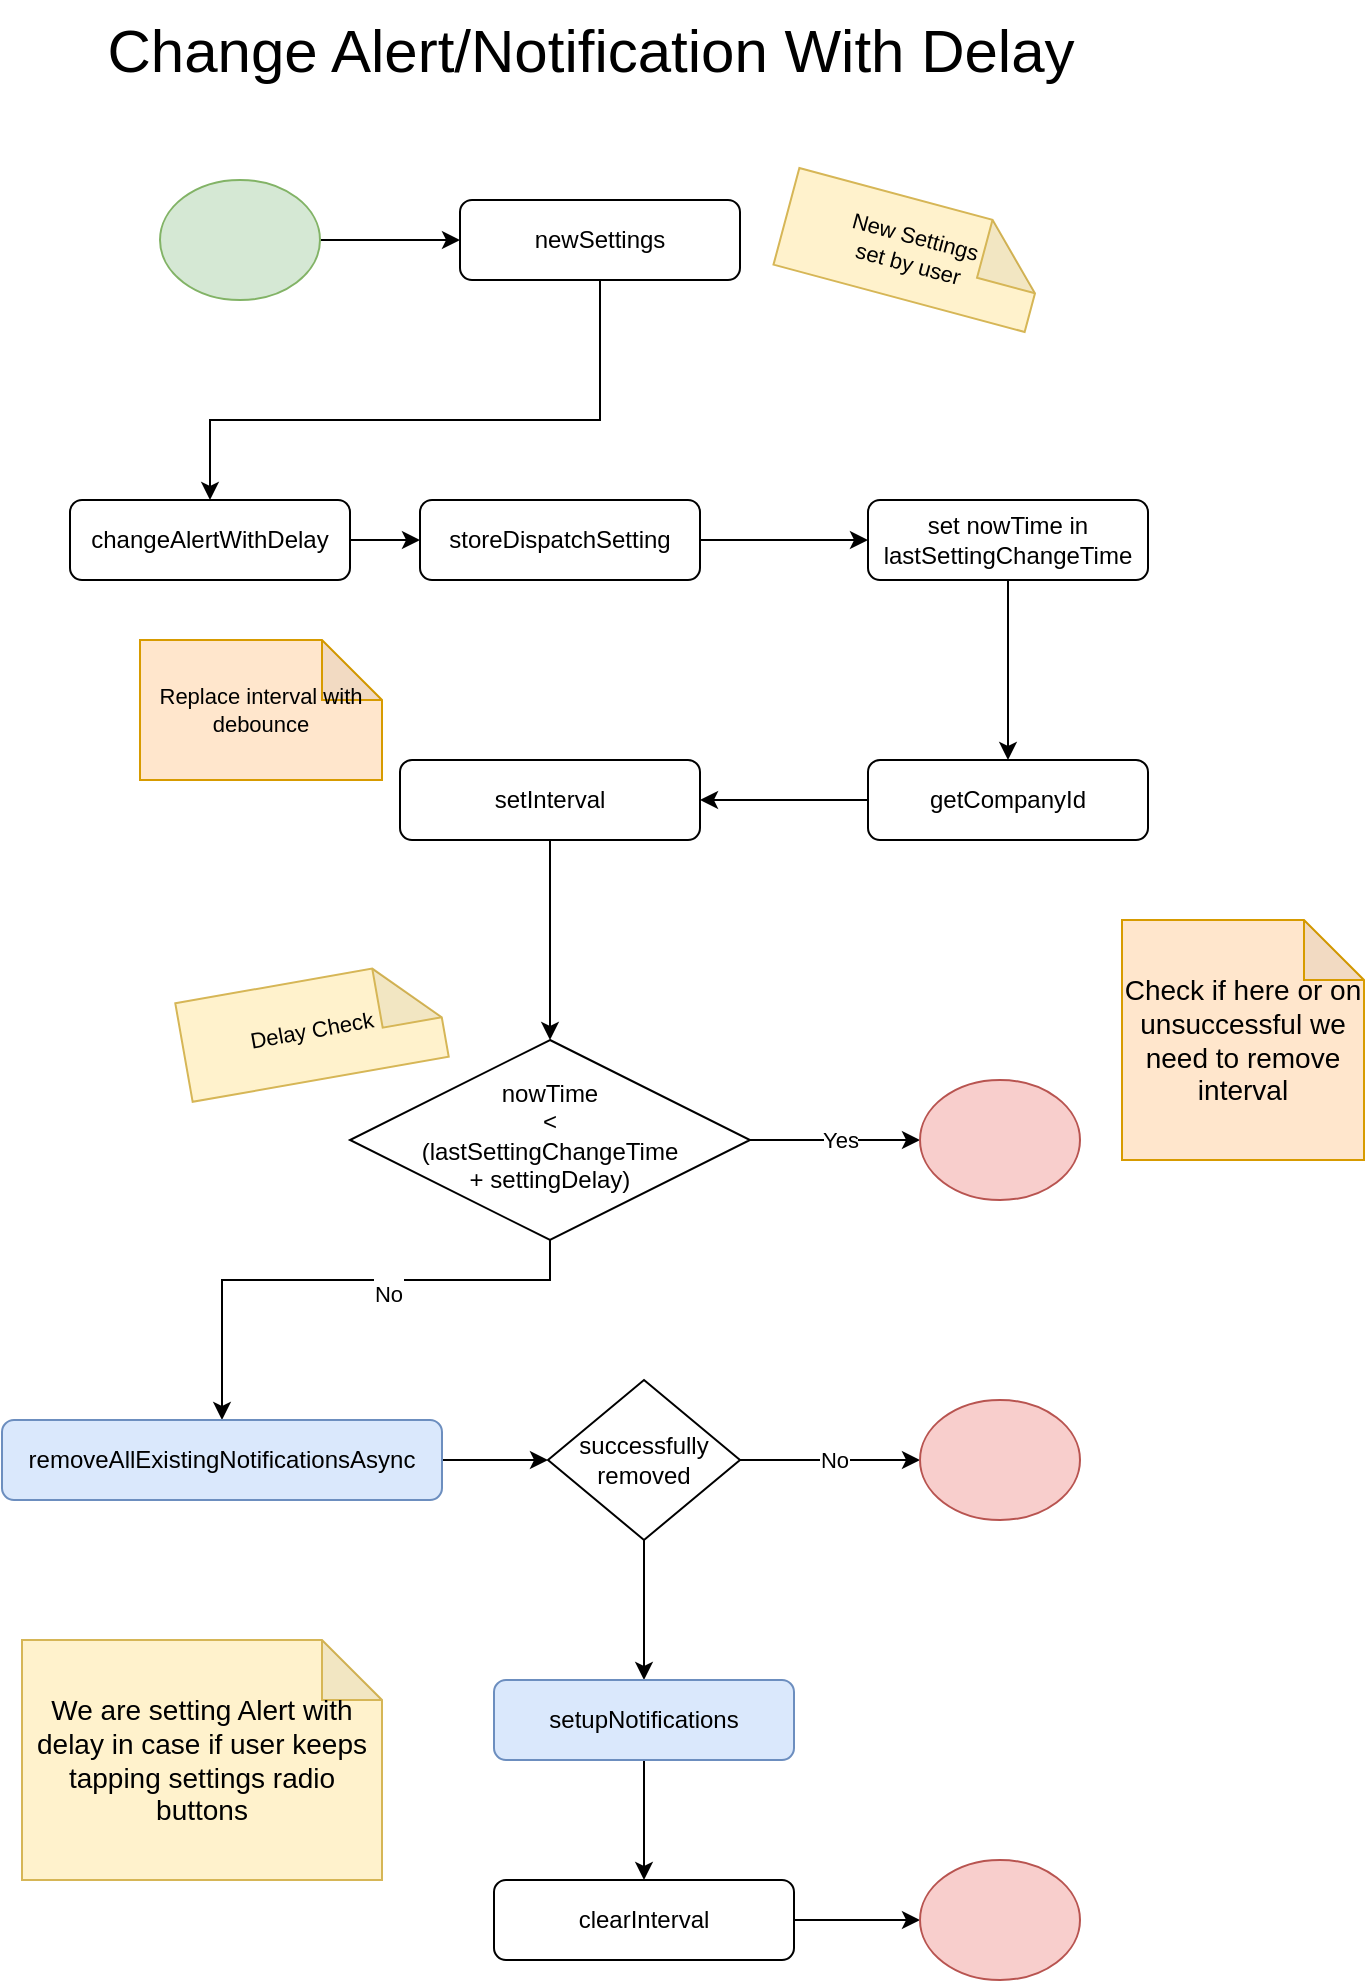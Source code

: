 <mxfile version="20.6.0" type="device" pages="7"><diagram id="C5RBs43oDa-KdzZeNtuy" name="Change Alert"><mxGraphModel dx="1299" dy="835" grid="1" gridSize="10" guides="1" tooltips="1" connect="1" arrows="1" fold="1" page="1" pageScale="1" pageWidth="827" pageHeight="1169" math="0" shadow="0"><root><mxCell id="WIyWlLk6GJQsqaUBKTNV-0"/><mxCell id="WIyWlLk6GJQsqaUBKTNV-1" parent="WIyWlLk6GJQsqaUBKTNV-0"/><mxCell id="ekRR55M1pyvz95BMB8Ou-4" style="edgeStyle=orthogonalEdgeStyle;rounded=0;orthogonalLoop=1;jettySize=auto;html=1;entryX=0;entryY=0.5;entryDx=0;entryDy=0;exitX=1;exitY=0.5;exitDx=0;exitDy=0;" parent="WIyWlLk6GJQsqaUBKTNV-1" source="ekRR55M1pyvz95BMB8Ou-0" target="ekRR55M1pyvz95BMB8Ou-3" edge="1"><mxGeometry relative="1" as="geometry"/></mxCell><mxCell id="ekRR55M1pyvz95BMB8Ou-0" value="changeAlertWithDelay" style="rounded=1;whiteSpace=wrap;html=1;fontSize=12;glass=0;strokeWidth=1;shadow=0;" parent="WIyWlLk6GJQsqaUBKTNV-1" vertex="1"><mxGeometry x="154" y="330" width="140" height="40" as="geometry"/></mxCell><mxCell id="ekRR55M1pyvz95BMB8Ou-6" style="edgeStyle=orthogonalEdgeStyle;rounded=0;orthogonalLoop=1;jettySize=auto;html=1;entryX=0;entryY=0.5;entryDx=0;entryDy=0;" parent="WIyWlLk6GJQsqaUBKTNV-1" source="ekRR55M1pyvz95BMB8Ou-3" target="ekRR55M1pyvz95BMB8Ou-9" edge="1"><mxGeometry relative="1" as="geometry"><mxPoint x="509" y="260" as="targetPoint"/></mxGeometry></mxCell><mxCell id="ekRR55M1pyvz95BMB8Ou-3" value="storeDispatchSetting" style="rounded=1;whiteSpace=wrap;html=1;fontSize=12;glass=0;strokeWidth=1;shadow=0;" parent="WIyWlLk6GJQsqaUBKTNV-1" vertex="1"><mxGeometry x="329" y="330" width="140" height="40" as="geometry"/></mxCell><mxCell id="ekRR55M1pyvz95BMB8Ou-8" style="edgeStyle=orthogonalEdgeStyle;rounded=0;orthogonalLoop=1;jettySize=auto;html=1;" parent="WIyWlLk6GJQsqaUBKTNV-1" source="ekRR55M1pyvz95BMB8Ou-5" target="ekRR55M1pyvz95BMB8Ou-7" edge="1"><mxGeometry relative="1" as="geometry"/></mxCell><mxCell id="ekRR55M1pyvz95BMB8Ou-5" value="getCompanyId" style="rounded=1;whiteSpace=wrap;html=1;fontSize=12;glass=0;strokeWidth=1;shadow=0;" parent="WIyWlLk6GJQsqaUBKTNV-1" vertex="1"><mxGeometry x="553" y="460" width="140" height="40" as="geometry"/></mxCell><mxCell id="ekRR55M1pyvz95BMB8Ou-14" style="edgeStyle=orthogonalEdgeStyle;rounded=0;orthogonalLoop=1;jettySize=auto;html=1;" parent="WIyWlLk6GJQsqaUBKTNV-1" source="ekRR55M1pyvz95BMB8Ou-7" target="ekRR55M1pyvz95BMB8Ou-13" edge="1"><mxGeometry relative="1" as="geometry"/></mxCell><mxCell id="ekRR55M1pyvz95BMB8Ou-7" value="setInterval" style="rounded=1;whiteSpace=wrap;html=1;fontSize=12;glass=0;strokeWidth=1;shadow=0;" parent="WIyWlLk6GJQsqaUBKTNV-1" vertex="1"><mxGeometry x="319" y="460" width="150" height="40" as="geometry"/></mxCell><mxCell id="ekRR55M1pyvz95BMB8Ou-10" style="edgeStyle=orthogonalEdgeStyle;rounded=0;orthogonalLoop=1;jettySize=auto;html=1;exitX=0.5;exitY=1;exitDx=0;exitDy=0;" parent="WIyWlLk6GJQsqaUBKTNV-1" source="ekRR55M1pyvz95BMB8Ou-9" target="ekRR55M1pyvz95BMB8Ou-5" edge="1"><mxGeometry relative="1" as="geometry"/></mxCell><mxCell id="ekRR55M1pyvz95BMB8Ou-9" value="set nowTime in&lt;br&gt;lastSettingChangeTime" style="rounded=1;whiteSpace=wrap;html=1;fontSize=12;glass=0;strokeWidth=1;shadow=0;" parent="WIyWlLk6GJQsqaUBKTNV-1" vertex="1"><mxGeometry x="553" y="330" width="140" height="40" as="geometry"/></mxCell><mxCell id="ekRR55M1pyvz95BMB8Ou-16" style="edgeStyle=orthogonalEdgeStyle;rounded=0;orthogonalLoop=1;jettySize=auto;html=1;entryX=0;entryY=0.5;entryDx=0;entryDy=0;" parent="WIyWlLk6GJQsqaUBKTNV-1" source="ekRR55M1pyvz95BMB8Ou-13" target="ekRR55M1pyvz95BMB8Ou-15" edge="1"><mxGeometry relative="1" as="geometry"/></mxCell><mxCell id="ekRR55M1pyvz95BMB8Ou-17" value="Yes" style="edgeLabel;html=1;align=center;verticalAlign=middle;resizable=0;points=[];" parent="ekRR55M1pyvz95BMB8Ou-16" vertex="1" connectable="0"><mxGeometry x="0.044" y="1" relative="1" as="geometry"><mxPoint y="1" as="offset"/></mxGeometry></mxCell><mxCell id="ekRR55M1pyvz95BMB8Ou-24" style="edgeStyle=orthogonalEdgeStyle;rounded=0;orthogonalLoop=1;jettySize=auto;html=1;entryX=0.5;entryY=0;entryDx=0;entryDy=0;" parent="WIyWlLk6GJQsqaUBKTNV-1" source="ekRR55M1pyvz95BMB8Ou-13" target="ekRR55M1pyvz95BMB8Ou-23" edge="1"><mxGeometry relative="1" as="geometry"><Array as="points"><mxPoint x="394" y="720"/><mxPoint x="230" y="720"/></Array></mxGeometry></mxCell><mxCell id="ekRR55M1pyvz95BMB8Ou-39" value="&lt;font style=&quot;font-size: 11px;&quot;&gt;No&lt;br&gt;&lt;/font&gt;" style="edgeLabel;html=1;align=center;verticalAlign=middle;resizable=0;points=[];fontSize=30;" parent="ekRR55M1pyvz95BMB8Ou-24" vertex="1" connectable="0"><mxGeometry x="-0.205" relative="1" as="geometry"><mxPoint as="offset"/></mxGeometry></mxCell><mxCell id="ekRR55M1pyvz95BMB8Ou-13" value="nowTime&lt;br&gt;&amp;lt;&lt;br&gt;(lastSettingChangeTime &lt;br&gt;+ settingDelay)" style="rhombus;whiteSpace=wrap;html=1;shadow=0;fontFamily=Helvetica;fontSize=12;align=center;strokeWidth=1;spacing=6;spacingTop=-4;" parent="WIyWlLk6GJQsqaUBKTNV-1" vertex="1"><mxGeometry x="294" y="600" width="200" height="100" as="geometry"/></mxCell><mxCell id="ekRR55M1pyvz95BMB8Ou-15" value="" style="ellipse;whiteSpace=wrap;html=1;fillColor=#f8cecc;strokeColor=#b85450;" parent="WIyWlLk6GJQsqaUBKTNV-1" vertex="1"><mxGeometry x="579" y="620" width="80" height="60" as="geometry"/></mxCell><mxCell id="ekRR55M1pyvz95BMB8Ou-19" style="edgeStyle=orthogonalEdgeStyle;rounded=0;orthogonalLoop=1;jettySize=auto;html=1;" parent="WIyWlLk6GJQsqaUBKTNV-1" source="ekRR55M1pyvz95BMB8Ou-18" target="ekRR55M1pyvz95BMB8Ou-0" edge="1"><mxGeometry relative="1" as="geometry"><Array as="points"><mxPoint x="419" y="290"/><mxPoint x="224" y="290"/></Array></mxGeometry></mxCell><mxCell id="ekRR55M1pyvz95BMB8Ou-18" value="&lt;span style=&quot;&quot;&gt;newSettings&lt;/span&gt;" style="rounded=1;whiteSpace=wrap;html=1;fontSize=12;glass=0;strokeWidth=1;shadow=0;" parent="WIyWlLk6GJQsqaUBKTNV-1" vertex="1"><mxGeometry x="349" y="180" width="140" height="40" as="geometry"/></mxCell><mxCell id="ekRR55M1pyvz95BMB8Ou-21" style="edgeStyle=orthogonalEdgeStyle;rounded=0;orthogonalLoop=1;jettySize=auto;html=1;entryX=0;entryY=0.5;entryDx=0;entryDy=0;" parent="WIyWlLk6GJQsqaUBKTNV-1" source="ekRR55M1pyvz95BMB8Ou-20" target="ekRR55M1pyvz95BMB8Ou-18" edge="1"><mxGeometry relative="1" as="geometry"/></mxCell><mxCell id="ekRR55M1pyvz95BMB8Ou-20" value="" style="ellipse;whiteSpace=wrap;html=1;fillColor=#d5e8d4;strokeColor=#82b366;" parent="WIyWlLk6GJQsqaUBKTNV-1" vertex="1"><mxGeometry x="199" y="170" width="80" height="60" as="geometry"/></mxCell><mxCell id="ekRR55M1pyvz95BMB8Ou-26" style="edgeStyle=orthogonalEdgeStyle;rounded=0;orthogonalLoop=1;jettySize=auto;html=1;entryX=0;entryY=0.5;entryDx=0;entryDy=0;" parent="WIyWlLk6GJQsqaUBKTNV-1" source="ekRR55M1pyvz95BMB8Ou-23" target="ekRR55M1pyvz95BMB8Ou-25" edge="1"><mxGeometry relative="1" as="geometry"/></mxCell><mxCell id="ekRR55M1pyvz95BMB8Ou-23" value="removeAllExistingNotificationsAsync" style="rounded=1;whiteSpace=wrap;html=1;fontSize=12;glass=0;strokeWidth=1;shadow=0;fillColor=#dae8fc;strokeColor=#6c8ebf;" parent="WIyWlLk6GJQsqaUBKTNV-1" vertex="1"><mxGeometry x="120" y="790" width="220" height="40" as="geometry"/></mxCell><mxCell id="ekRR55M1pyvz95BMB8Ou-31" style="edgeStyle=orthogonalEdgeStyle;rounded=0;orthogonalLoop=1;jettySize=auto;html=1;entryX=0.5;entryY=0;entryDx=0;entryDy=0;" parent="WIyWlLk6GJQsqaUBKTNV-1" source="ekRR55M1pyvz95BMB8Ou-25" target="ekRR55M1pyvz95BMB8Ou-30" edge="1"><mxGeometry relative="1" as="geometry"/></mxCell><mxCell id="ekRR55M1pyvz95BMB8Ou-25" value="successfully&lt;br&gt;removed" style="rhombus;whiteSpace=wrap;html=1;" parent="WIyWlLk6GJQsqaUBKTNV-1" vertex="1"><mxGeometry x="393" y="770" width="96" height="80" as="geometry"/></mxCell><mxCell id="ekRR55M1pyvz95BMB8Ou-27" style="edgeStyle=orthogonalEdgeStyle;rounded=0;orthogonalLoop=1;jettySize=auto;html=1;entryX=0;entryY=0.5;entryDx=0;entryDy=0;exitX=1;exitY=0.5;exitDx=0;exitDy=0;" parent="WIyWlLk6GJQsqaUBKTNV-1" source="ekRR55M1pyvz95BMB8Ou-25" target="ekRR55M1pyvz95BMB8Ou-29" edge="1"><mxGeometry relative="1" as="geometry"><mxPoint x="494" y="810" as="sourcePoint"/></mxGeometry></mxCell><mxCell id="ekRR55M1pyvz95BMB8Ou-28" value="No" style="edgeLabel;html=1;align=center;verticalAlign=middle;resizable=0;points=[];" parent="ekRR55M1pyvz95BMB8Ou-27" vertex="1" connectable="0"><mxGeometry x="0.044" y="1" relative="1" as="geometry"><mxPoint y="1" as="offset"/></mxGeometry></mxCell><mxCell id="ekRR55M1pyvz95BMB8Ou-29" value="" style="ellipse;whiteSpace=wrap;html=1;fillColor=#f8cecc;strokeColor=#b85450;" parent="WIyWlLk6GJQsqaUBKTNV-1" vertex="1"><mxGeometry x="579" y="780" width="80" height="60" as="geometry"/></mxCell><mxCell id="ekRR55M1pyvz95BMB8Ou-33" style="edgeStyle=orthogonalEdgeStyle;rounded=0;orthogonalLoop=1;jettySize=auto;html=1;entryX=0.5;entryY=0;entryDx=0;entryDy=0;" parent="WIyWlLk6GJQsqaUBKTNV-1" source="ekRR55M1pyvz95BMB8Ou-30" target="ekRR55M1pyvz95BMB8Ou-32" edge="1"><mxGeometry relative="1" as="geometry"/></mxCell><mxCell id="ekRR55M1pyvz95BMB8Ou-30" value="setupNotifications" style="rounded=1;whiteSpace=wrap;html=1;fontSize=12;glass=0;strokeWidth=1;shadow=0;fillColor=#dae8fc;strokeColor=#6c8ebf;" parent="WIyWlLk6GJQsqaUBKTNV-1" vertex="1"><mxGeometry x="366" y="920" width="150" height="40" as="geometry"/></mxCell><mxCell id="ekRR55M1pyvz95BMB8Ou-32" value="clearInterval" style="rounded=1;whiteSpace=wrap;html=1;fontSize=12;glass=0;strokeWidth=1;shadow=0;" parent="WIyWlLk6GJQsqaUBKTNV-1" vertex="1"><mxGeometry x="366" y="1020" width="150" height="40" as="geometry"/></mxCell><mxCell id="ekRR55M1pyvz95BMB8Ou-34" style="edgeStyle=orthogonalEdgeStyle;rounded=0;orthogonalLoop=1;jettySize=auto;html=1;entryX=0;entryY=0.5;entryDx=0;entryDy=0;exitX=1;exitY=0.5;exitDx=0;exitDy=0;" parent="WIyWlLk6GJQsqaUBKTNV-1" source="ekRR55M1pyvz95BMB8Ou-32" target="ekRR55M1pyvz95BMB8Ou-36" edge="1"><mxGeometry relative="1" as="geometry"><mxPoint x="553" y="1040" as="sourcePoint"/></mxGeometry></mxCell><mxCell id="ekRR55M1pyvz95BMB8Ou-36" value="" style="ellipse;whiteSpace=wrap;html=1;fillColor=#f8cecc;strokeColor=#b85450;" parent="WIyWlLk6GJQsqaUBKTNV-1" vertex="1"><mxGeometry x="579" y="1010" width="80" height="60" as="geometry"/></mxCell><mxCell id="ekRR55M1pyvz95BMB8Ou-37" value="Change Alert/Notification&amp;nbsp;With Delay" style="text;html=1;align=center;verticalAlign=middle;resizable=0;points=[];autosize=1;strokeColor=none;fillColor=none;fontSize=30;" parent="WIyWlLk6GJQsqaUBKTNV-1" vertex="1"><mxGeometry x="159" y="80" width="510" height="50" as="geometry"/></mxCell><mxCell id="ekRR55M1pyvz95BMB8Ou-40" value="Delay Check" style="shape=note;whiteSpace=wrap;html=1;backgroundOutline=1;darkOpacity=0.05;fontSize=11;fillColor=#fff2cc;strokeColor=#d6b656;rotation=-10;" parent="WIyWlLk6GJQsqaUBKTNV-1" vertex="1"><mxGeometry x="210" y="570" width="130" height="50" as="geometry"/></mxCell><mxCell id="ekRR55M1pyvz95BMB8Ou-41" value="New Settings &lt;br&gt;set by user" style="shape=note;whiteSpace=wrap;html=1;backgroundOutline=1;darkOpacity=0.05;fontSize=11;fillColor=#fff2cc;strokeColor=#d6b656;rotation=15;" parent="WIyWlLk6GJQsqaUBKTNV-1" vertex="1"><mxGeometry x="510" y="180" width="130" height="50" as="geometry"/></mxCell><mxCell id="ekRR55M1pyvz95BMB8Ou-42" value="&lt;font style=&quot;font-size: 14px;&quot;&gt;We are setting Alert with delay in case if user keeps tapping settings radio buttons&lt;/font&gt;" style="shape=note;whiteSpace=wrap;html=1;backgroundOutline=1;darkOpacity=0.05;fontSize=11;fillColor=#fff2cc;strokeColor=#d6b656;rotation=0;align=center;" parent="WIyWlLk6GJQsqaUBKTNV-1" vertex="1"><mxGeometry x="130" y="900" width="180" height="120" as="geometry"/></mxCell><mxCell id="2Tc8A6T-at7lszA6NyWW-4" value="&lt;font style=&quot;font-size: 14px;&quot;&gt;Check if here or on unsuccessful we need to remove interval&lt;/font&gt;" style="shape=note;whiteSpace=wrap;html=1;backgroundOutline=1;darkOpacity=0.05;fontSize=11;fillColor=#ffe6cc;strokeColor=#d79b00;rotation=0;align=center;" parent="WIyWlLk6GJQsqaUBKTNV-1" vertex="1"><mxGeometry x="680" y="540" width="121" height="120" as="geometry"/></mxCell><mxCell id="2Tc8A6T-at7lszA6NyWW-5" value="&lt;font style=&quot;font-size: 11px;&quot;&gt;Replace interval with debounce&lt;/font&gt;" style="shape=note;whiteSpace=wrap;html=1;backgroundOutline=1;darkOpacity=0.05;fontSize=11;fillColor=#ffe6cc;strokeColor=#d79b00;rotation=0;align=center;" parent="WIyWlLk6GJQsqaUBKTNV-1" vertex="1"><mxGeometry x="189" y="400" width="121" height="70" as="geometry"/></mxCell></root></mxGraphModel></diagram><diagram name="Remove Notification" id="KCtyK5HoEwEojZVAQ3GX"><mxGraphModel dx="1234" dy="793" grid="1" gridSize="10" guides="1" tooltips="1" connect="1" arrows="1" fold="1" page="1" pageScale="1" pageWidth="827" pageHeight="1169" math="0" shadow="0"><root><mxCell id="wmUvgrYdlPpsE7V-B9zk-0"/><mxCell id="wmUvgrYdlPpsE7V-B9zk-1" parent="wmUvgrYdlPpsE7V-B9zk-0"/><mxCell id="wmUvgrYdlPpsE7V-B9zk-34" value="removeAllExistingNotificationsAsync" style="text;html=1;align=center;verticalAlign=middle;resizable=0;points=[];autosize=1;strokeColor=none;fillColor=none;fontSize=30;" parent="wmUvgrYdlPpsE7V-B9zk-1" vertex="1"><mxGeometry x="139" y="80" width="510" height="50" as="geometry"/></mxCell><mxCell id="5vq668rBF6vDlCCSSBM1-2" value="" style="edgeStyle=orthogonalEdgeStyle;rounded=0;orthogonalLoop=1;jettySize=auto;html=1;" parent="wmUvgrYdlPpsE7V-B9zk-1" source="5vq668rBF6vDlCCSSBM1-0" target="5vq668rBF6vDlCCSSBM1-1" edge="1"><mxGeometry relative="1" as="geometry"/></mxCell><mxCell id="5vq668rBF6vDlCCSSBM1-0" value="removeAllExistingNotificationsAsync" style="rounded=1;whiteSpace=wrap;html=1;" parent="wmUvgrYdlPpsE7V-B9zk-1" vertex="1"><mxGeometry x="294" y="260" width="240" height="60" as="geometry"/></mxCell><mxCell id="5vq668rBF6vDlCCSSBM1-1" value="expoRemoveAllExistingNotificationsAsync" style="whiteSpace=wrap;html=1;rounded=1;" parent="wmUvgrYdlPpsE7V-B9zk-1" vertex="1"><mxGeometry x="281" y="400" width="266" height="60" as="geometry"/></mxCell></root></mxGraphModel></diagram><diagram id="3-PlSQT_4FLTWAC7MBmu" name="isNotificationAlreadySet"><mxGraphModel dx="1234" dy="793" grid="1" gridSize="10" guides="1" tooltips="1" connect="1" arrows="1" fold="1" page="1" pageScale="1" pageWidth="850" pageHeight="1100" math="0" shadow="0"><root><mxCell id="0"/><mxCell id="1" parent="0"/><mxCell id="59JxVlapYw_DgyJJyitZ-3" style="edgeStyle=orthogonalEdgeStyle;rounded=0;orthogonalLoop=1;jettySize=auto;html=1;" edge="1" parent="1" source="i-5Xrsj45n4rbDHwO-DG-1" target="59JxVlapYw_DgyJJyitZ-2"><mxGeometry relative="1" as="geometry"/></mxCell><mxCell id="i-5Xrsj45n4rbDHwO-DG-1" value="storeGetCompanyData.&lt;br&gt;companyNotification" style="rounded=1;whiteSpace=wrap;html=1;" vertex="1" parent="1"><mxGeometry x="260" y="130" width="150" height="60" as="geometry"/></mxCell><mxCell id="59JxVlapYw_DgyJJyitZ-9" style="edgeStyle=orthogonalEdgeStyle;rounded=0;orthogonalLoop=1;jettySize=auto;html=1;entryX=0;entryY=0.5;entryDx=0;entryDy=0;" edge="1" parent="1" source="59JxVlapYw_DgyJJyitZ-2" target="59JxVlapYw_DgyJJyitZ-8"><mxGeometry relative="1" as="geometry"/></mxCell><mxCell id="59JxVlapYw_DgyJJyitZ-14" value="No" style="edgeLabel;html=1;align=center;verticalAlign=middle;resizable=0;points=[];" vertex="1" connectable="0" parent="59JxVlapYw_DgyJJyitZ-9"><mxGeometry x="0.004" y="-2" relative="1" as="geometry"><mxPoint as="offset"/></mxGeometry></mxCell><mxCell id="59JxVlapYw_DgyJJyitZ-15" style="edgeStyle=orthogonalEdgeStyle;rounded=0;orthogonalLoop=1;jettySize=auto;html=1;" edge="1" parent="1" source="59JxVlapYw_DgyJJyitZ-2" target="59JxVlapYw_DgyJJyitZ-12"><mxGeometry relative="1" as="geometry"/></mxCell><mxCell id="59JxVlapYw_DgyJJyitZ-24" value="Yes" style="edgeLabel;html=1;align=center;verticalAlign=middle;resizable=0;points=[];" vertex="1" connectable="0" parent="59JxVlapYw_DgyJJyitZ-15"><mxGeometry x="-0.062" relative="1" as="geometry"><mxPoint as="offset"/></mxGeometry></mxCell><mxCell id="59JxVlapYw_DgyJJyitZ-2" value="exits&amp;nbsp;&lt;br&gt;companyNotification" style="rhombus;whiteSpace=wrap;html=1;" vertex="1" parent="1"><mxGeometry x="267.5" y="250" width="135" height="110" as="geometry"/></mxCell><mxCell id="59JxVlapYw_DgyJJyitZ-5" style="edgeStyle=orthogonalEdgeStyle;rounded=0;orthogonalLoop=1;jettySize=auto;html=1;entryX=0;entryY=0.5;entryDx=0;entryDy=0;" edge="1" parent="1" source="59JxVlapYw_DgyJJyitZ-4" target="i-5Xrsj45n4rbDHwO-DG-1"><mxGeometry relative="1" as="geometry"/></mxCell><mxCell id="59JxVlapYw_DgyJJyitZ-4" value="" style="ellipse;whiteSpace=wrap;html=1;fillColor=#d5e8d4;strokeColor=#82b366;" vertex="1" parent="1"><mxGeometry x="120" y="140" width="60" height="40" as="geometry"/></mxCell><mxCell id="59JxVlapYw_DgyJJyitZ-6" value="" style="endArrow=none;dashed=1;html=1;dashPattern=1 3;strokeWidth=2;rounded=0;exitX=0.5;exitY=0;exitDx=0;exitDy=0;" edge="1" parent="1" source="59JxVlapYw_DgyJJyitZ-4" target="59JxVlapYw_DgyJJyitZ-7"><mxGeometry width="50" height="50" relative="1" as="geometry"><mxPoint x="400" y="430" as="sourcePoint"/><mxPoint x="450" y="380" as="targetPoint"/></mxGeometry></mxCell><mxCell id="59JxVlapYw_DgyJJyitZ-7" value="argument&lt;br&gt;companyId" style="rounded=1;whiteSpace=wrap;html=1;dashed=1;" vertex="1" parent="1"><mxGeometry x="95" y="70" width="110" height="40" as="geometry"/></mxCell><mxCell id="59JxVlapYw_DgyJJyitZ-11" style="edgeStyle=orthogonalEdgeStyle;rounded=0;orthogonalLoop=1;jettySize=auto;html=1;entryX=0.5;entryY=0;entryDx=0;entryDy=0;" edge="1" parent="1" source="59JxVlapYw_DgyJJyitZ-8" target="59JxVlapYw_DgyJJyitZ-10"><mxGeometry relative="1" as="geometry"><mxPoint x="670" y="910" as="targetPoint"/><Array as="points"><mxPoint x="667" y="305"/><mxPoint x="667" y="910"/><mxPoint x="667" y="910"/></Array></mxGeometry></mxCell><mxCell id="59JxVlapYw_DgyJJyitZ-8" value="Return false" style="rounded=1;whiteSpace=wrap;html=1;" vertex="1" parent="1"><mxGeometry x="470" y="275" width="120" height="60" as="geometry"/></mxCell><mxCell id="59JxVlapYw_DgyJJyitZ-10" value="" style="ellipse;whiteSpace=wrap;html=1;fillColor=#f8cecc;strokeColor=#b85450;" vertex="1" parent="1"><mxGeometry x="633" y="927" width="67.5" height="45" as="geometry"/></mxCell><mxCell id="59JxVlapYw_DgyJJyitZ-16" value="No" style="edgeStyle=orthogonalEdgeStyle;rounded=0;orthogonalLoop=1;jettySize=auto;html=1;" edge="1" parent="1" source="59JxVlapYw_DgyJJyitZ-12" target="59JxVlapYw_DgyJJyitZ-13"><mxGeometry relative="1" as="geometry"/></mxCell><mxCell id="59JxVlapYw_DgyJJyitZ-12" value="exits&amp;nbsp;&lt;br&gt;companyNotification.compnayid" style="rhombus;whiteSpace=wrap;html=1;" vertex="1" parent="1"><mxGeometry x="267" y="420" width="135" height="110" as="geometry"/></mxCell><mxCell id="59JxVlapYw_DgyJJyitZ-13" value="Return false" style="rounded=1;whiteSpace=wrap;html=1;" vertex="1" parent="1"><mxGeometry x="469.5" y="445" width="120" height="60" as="geometry"/></mxCell><mxCell id="59JxVlapYw_DgyJJyitZ-23" value="" style="endArrow=classic;html=1;rounded=0;exitX=1;exitY=0.5;exitDx=0;exitDy=0;" edge="1" parent="1" source="59JxVlapYw_DgyJJyitZ-13"><mxGeometry width="50" height="50" relative="1" as="geometry"><mxPoint x="400" y="660" as="sourcePoint"/><mxPoint x="660" y="475" as="targetPoint"/></mxGeometry></mxCell><mxCell id="59JxVlapYw_DgyJJyitZ-25" style="edgeStyle=orthogonalEdgeStyle;rounded=0;orthogonalLoop=1;jettySize=auto;html=1;" edge="1" parent="1" target="59JxVlapYw_DgyJJyitZ-28"><mxGeometry relative="1" as="geometry"><mxPoint x="335" y="530.0" as="sourcePoint"/></mxGeometry></mxCell><mxCell id="59JxVlapYw_DgyJJyitZ-26" value="Yes" style="edgeLabel;html=1;align=center;verticalAlign=middle;resizable=0;points=[];" vertex="1" connectable="0" parent="59JxVlapYw_DgyJJyitZ-25"><mxGeometry x="-0.062" relative="1" as="geometry"><mxPoint as="offset"/></mxGeometry></mxCell><mxCell id="59JxVlapYw_DgyJJyitZ-27" value="No" style="edgeStyle=orthogonalEdgeStyle;rounded=0;orthogonalLoop=1;jettySize=auto;html=1;" edge="1" parent="1" source="59JxVlapYw_DgyJJyitZ-28" target="59JxVlapYw_DgyJJyitZ-29"><mxGeometry relative="1" as="geometry"/></mxCell><mxCell id="59JxVlapYw_DgyJJyitZ-39" style="edgeStyle=orthogonalEdgeStyle;rounded=0;orthogonalLoop=1;jettySize=auto;html=1;entryX=-0.017;entryY=0.64;entryDx=0;entryDy=0;entryPerimeter=0;" edge="1" parent="1" source="59JxVlapYw_DgyJJyitZ-28" target="59JxVlapYw_DgyJJyitZ-37"><mxGeometry relative="1" as="geometry"><Array as="points"><mxPoint x="276" y="859"/></Array></mxGeometry></mxCell><mxCell id="59JxVlapYw_DgyJJyitZ-40" value="Yes" style="edgeLabel;html=1;align=center;verticalAlign=middle;resizable=0;points=[];" vertex="1" connectable="0" parent="59JxVlapYw_DgyJJyitZ-39"><mxGeometry x="-0.822" y="-3" relative="1" as="geometry"><mxPoint as="offset"/></mxGeometry></mxCell><mxCell id="59JxVlapYw_DgyJJyitZ-28" value="currentTimeMillis&lt;br&gt;&amp;lt;&lt;br&gt;companyNotification.expirationMillis" style="rhombus;whiteSpace=wrap;html=1;" vertex="1" parent="1"><mxGeometry x="150" y="611" width="252" height="130" as="geometry"/></mxCell><mxCell id="59JxVlapYw_DgyJJyitZ-29" value="Return false" style="rounded=1;whiteSpace=wrap;html=1;" vertex="1" parent="1"><mxGeometry x="469.5" y="645" width="120" height="60" as="geometry"/></mxCell><mxCell id="59JxVlapYw_DgyJJyitZ-30" value="" style="endArrow=classic;html=1;rounded=0;exitX=1;exitY=0.5;exitDx=0;exitDy=0;" edge="1" parent="1" source="59JxVlapYw_DgyJJyitZ-29"><mxGeometry width="50" height="50" relative="1" as="geometry"><mxPoint x="400" y="830" as="sourcePoint"/><mxPoint x="660" y="675" as="targetPoint"/></mxGeometry></mxCell><mxCell id="59JxVlapYw_DgyJJyitZ-37" value="Return true" style="rounded=1;whiteSpace=wrap;html=1;" vertex="1" parent="1"><mxGeometry x="470" y="821" width="120" height="60" as="geometry"/></mxCell><mxCell id="59JxVlapYw_DgyJJyitZ-38" value="" style="endArrow=classic;html=1;rounded=0;exitX=1;exitY=0.5;exitDx=0;exitDy=0;" edge="1" parent="1" source="59JxVlapYw_DgyJJyitZ-37"><mxGeometry width="50" height="50" relative="1" as="geometry"><mxPoint x="400.5" y="1006" as="sourcePoint"/><mxPoint x="661" y="851" as="targetPoint"/></mxGeometry></mxCell><mxCell id="N9DeDR9W1GsLb5_rbDEz-1" value="Is Notification Already Set" style="text;html=1;align=center;verticalAlign=middle;resizable=0;points=[];autosize=1;strokeColor=none;fillColor=none;fontSize=22;dashed=1;" vertex="1" parent="1"><mxGeometry x="445" y="150" width="270" height="40" as="geometry"/></mxCell></root></mxGraphModel></diagram><diagram id="CzmtYwcdwd9mIh4Y_ecE" name="setupNotifications"><mxGraphModel dx="851" dy="547" grid="1" gridSize="10" guides="1" tooltips="1" connect="1" arrows="1" fold="1" page="1" pageScale="1" pageWidth="850" pageHeight="1100" math="0" shadow="0"><root><mxCell id="0"/><mxCell id="1" parent="0"/><mxCell id="xw1gr3C_7HUpJKgljRx6-4" value="" style="edgeStyle=orthogonalEdgeStyle;rounded=0;orthogonalLoop=1;jettySize=auto;html=1;" edge="1" parent="1" source="xw1gr3C_7HUpJKgljRx6-1" target="xw1gr3C_7HUpJKgljRx6-3"><mxGeometry relative="1" as="geometry"/></mxCell><mxCell id="xw1gr3C_7HUpJKgljRx6-1" value="begin" style="ellipse;whiteSpace=wrap;html=1;" vertex="1" parent="1"><mxGeometry x="200" y="110" width="80" height="40" as="geometry"/></mxCell><mxCell id="xw1gr3C_7HUpJKgljRx6-12" value="" style="edgeStyle=orthogonalEdgeStyle;rounded=0;orthogonalLoop=1;jettySize=auto;html=1;" edge="1" parent="1" source="xw1gr3C_7HUpJKgljRx6-2" target="xw1gr3C_7HUpJKgljRx6-11"><mxGeometry relative="1" as="geometry"/></mxCell><mxCell id="xw1gr3C_7HUpJKgljRx6-13" value="then" style="edgeLabel;html=1;align=center;verticalAlign=middle;resizable=0;points=[];" vertex="1" connectable="0" parent="xw1gr3C_7HUpJKgljRx6-12"><mxGeometry x="0.17" y="-1" relative="1" as="geometry"><mxPoint as="offset"/></mxGeometry></mxCell><mxCell id="xw1gr3C_7HUpJKgljRx6-18" style="edgeStyle=orthogonalEdgeStyle;rounded=0;orthogonalLoop=1;jettySize=auto;html=1;entryX=-0.005;entryY=0.095;entryDx=0;entryDy=0;entryPerimeter=0;" edge="1" parent="1" source="xw1gr3C_7HUpJKgljRx6-2" target="xw1gr3C_7HUpJKgljRx6-17"><mxGeometry relative="1" as="geometry"><mxPoint x="400" y="380" as="targetPoint"/></mxGeometry></mxCell><mxCell id="xw1gr3C_7HUpJKgljRx6-2" value="Create&amp;nbsp;&lt;br&gt;notificationPromise" style="rounded=1;whiteSpace=wrap;html=1;" vertex="1" parent="1"><mxGeometry x="180" y="350" width="140" height="60" as="geometry"/></mxCell><mxCell id="xw1gr3C_7HUpJKgljRx6-6" value="true" style="edgeStyle=orthogonalEdgeStyle;rounded=0;orthogonalLoop=1;jettySize=auto;html=1;entryX=0;entryY=0.5;entryDx=0;entryDy=0;" edge="1" parent="1" source="xw1gr3C_7HUpJKgljRx6-3" target="xw1gr3C_7HUpJKgljRx6-7"><mxGeometry relative="1" as="geometry"><mxPoint x="490" y="130" as="targetPoint"/></mxGeometry></mxCell><mxCell id="xw1gr3C_7HUpJKgljRx6-10" style="edgeStyle=orthogonalEdgeStyle;rounded=0;orthogonalLoop=1;jettySize=auto;html=1;" edge="1" parent="1" source="xw1gr3C_7HUpJKgljRx6-3" target="xw1gr3C_7HUpJKgljRx6-2"><mxGeometry relative="1" as="geometry"><Array as="points"><mxPoint x="440" y="210"/><mxPoint x="250" y="210"/></Array></mxGeometry></mxCell><mxCell id="xw1gr3C_7HUpJKgljRx6-3" value="Not forceUpdate&lt;br&gt;AND&lt;br&gt;isNotificationAlreadySet" style="rhombus;whiteSpace=wrap;html=1;fillColor=#dae8fc;strokeColor=#6c8ebf;" vertex="1" parent="1"><mxGeometry x="400" y="90" width="80" height="80" as="geometry"/></mxCell><mxCell id="xw1gr3C_7HUpJKgljRx6-7" value="end" style="ellipse;whiteSpace=wrap;html=1;" vertex="1" parent="1"><mxGeometry x="630" y="110" width="60" height="40" as="geometry"/></mxCell><mxCell id="xw1gr3C_7HUpJKgljRx6-33" style="edgeStyle=orthogonalEdgeStyle;rounded=0;orthogonalLoop=1;jettySize=auto;html=1;" edge="1" parent="1" source="xw1gr3C_7HUpJKgljRx6-11" target="xw1gr3C_7HUpJKgljRx6-32"><mxGeometry relative="1" as="geometry"/></mxCell><mxCell id="xw1gr3C_7HUpJKgljRx6-11" value="updateNotificationExpiration" style="whiteSpace=wrap;html=1;rounded=1;" vertex="1" parent="1"><mxGeometry x="190" y="520" width="120" height="60" as="geometry"/></mxCell><mxCell id="xw1gr3C_7HUpJKgljRx6-17" value="" style="rounded=0;whiteSpace=wrap;html=1;dashed=1;fillColor=#d5e8d4;strokeColor=#82b366;" vertex="1" parent="1"><mxGeometry x="410" y="320" width="390" height="640" as="geometry"/></mxCell><mxCell id="xw1gr3C_7HUpJKgljRx6-19" value="notificationPromise" style="text;html=1;align=center;verticalAlign=middle;resizable=0;points=[];autosize=1;strokeColor=none;fillColor=none;" vertex="1" parent="1"><mxGeometry x="535" y="320" width="120" height="30" as="geometry"/></mxCell><mxCell id="xw1gr3C_7HUpJKgljRx6-20" value="" style="rounded=0;whiteSpace=wrap;html=1;" vertex="1" parent="1"><mxGeometry x="460" y="390" width="290" height="520" as="geometry"/></mxCell><mxCell id="xw1gr3C_7HUpJKgljRx6-21" value="resetNotificationInterval 2 seconds" style="text;html=1;align=center;verticalAlign=middle;resizable=0;points=[];autosize=1;strokeColor=none;fillColor=none;" vertex="1" parent="1"><mxGeometry x="500" y="390" width="210" height="30" as="geometry"/></mxCell><mxCell id="xw1gr3C_7HUpJKgljRx6-24" style="edgeStyle=orthogonalEdgeStyle;rounded=0;orthogonalLoop=1;jettySize=auto;html=1;" edge="1" parent="1" source="xw1gr3C_7HUpJKgljRx6-22" target="xw1gr3C_7HUpJKgljRx6-23"><mxGeometry relative="1" as="geometry"/></mxCell><mxCell id="xw1gr3C_7HUpJKgljRx6-22" value="clear&lt;br&gt;resetNotificationInterval" style="rounded=1;whiteSpace=wrap;html=1;fillColor=none;" vertex="1" parent="1"><mxGeometry x="535" y="440" width="145" height="40" as="geometry"/></mxCell><mxCell id="xw1gr3C_7HUpJKgljRx6-27" style="edgeStyle=orthogonalEdgeStyle;rounded=0;orthogonalLoop=1;jettySize=auto;html=1;" edge="1" parent="1" source="xw1gr3C_7HUpJKgljRx6-23" target="xw1gr3C_7HUpJKgljRx6-26"><mxGeometry relative="1" as="geometry"/></mxCell><mxCell id="xw1gr3C_7HUpJKgljRx6-23" value="get&lt;br&gt;storeGetCompanyData" style="rounded=1;whiteSpace=wrap;html=1;fillColor=none;" vertex="1" parent="1"><mxGeometry x="535" y="520" width="145" height="40" as="geometry"/></mxCell><mxCell id="xw1gr3C_7HUpJKgljRx6-29" style="edgeStyle=orthogonalEdgeStyle;rounded=0;orthogonalLoop=1;jettySize=auto;html=1;" edge="1" parent="1" source="xw1gr3C_7HUpJKgljRx6-26" target="xw1gr3C_7HUpJKgljRx6-28"><mxGeometry relative="1" as="geometry"/></mxCell><mxCell id="xw1gr3C_7HUpJKgljRx6-26" value="isValidCompanyDataAvailable" style="rhombus;whiteSpace=wrap;html=1;fillColor=none;" vertex="1" parent="1"><mxGeometry x="567.5" y="604" width="80" height="80" as="geometry"/></mxCell><mxCell id="xw1gr3C_7HUpJKgljRx6-31" style="edgeStyle=orthogonalEdgeStyle;rounded=0;orthogonalLoop=1;jettySize=auto;html=1;" edge="1" parent="1" source="xw1gr3C_7HUpJKgljRx6-28" target="xw1gr3C_7HUpJKgljRx6-30"><mxGeometry relative="1" as="geometry"/></mxCell><mxCell id="xw1gr3C_7HUpJKgljRx6-28" value="resetNotifications" style="rounded=1;whiteSpace=wrap;html=1;fillColor=#dae8fc;strokeColor=#6c8ebf;" vertex="1" parent="1"><mxGeometry x="535" y="729" width="145" height="40" as="geometry"/></mxCell><mxCell id="xw1gr3C_7HUpJKgljRx6-30" value="resolve notificationPromise" style="rounded=1;whiteSpace=wrap;html=1;fillColor=none;" vertex="1" parent="1"><mxGeometry x="535" y="820" width="145" height="40" as="geometry"/></mxCell><mxCell id="xw1gr3C_7HUpJKgljRx6-32" value="end" style="ellipse;whiteSpace=wrap;html=1;" vertex="1" parent="1"><mxGeometry x="210" y="670" width="80" height="40" as="geometry"/></mxCell><mxCell id="0L_FJ-kLwtD6tjROGZmn-2" style="edgeStyle=orthogonalEdgeStyle;rounded=0;orthogonalLoop=1;jettySize=auto;html=1;entryX=-0.046;entryY=0.514;entryDx=0;entryDy=0;entryPerimeter=0;" edge="1" parent="1" source="dxssQcH2VASy4ZgBE_Ld-1" target="xw1gr3C_7HUpJKgljRx6-1"><mxGeometry relative="1" as="geometry"/></mxCell><mxCell id="dxssQcH2VASy4ZgBE_Ld-1" value="&lt;b&gt;arguments&lt;/b&gt;&lt;br&gt;companyId: string forceUpdate: boolean" style="rounded=1;whiteSpace=wrap;html=1;fillColor=none;dashed=1;" vertex="1" parent="1"><mxGeometry x="50" y="100" width="120" height="60" as="geometry"/></mxCell><mxCell id="0L_FJ-kLwtD6tjROGZmn-3" value="&lt;font style=&quot;font-size: 22px;&quot;&gt;Setup Notification&lt;/font&gt;" style="text;html=1;align=center;verticalAlign=middle;resizable=0;points=[];autosize=1;strokeColor=none;fillColor=none;" vertex="1" parent="1"><mxGeometry x="60" y="780" width="200" height="40" as="geometry"/></mxCell><mxCell id="60ZMPcnqB4CgFCvo1hFU-1" value="&lt;font style=&quot;font-size: 11px;&quot;&gt;Remove Promise and interval&lt;/font&gt;" style="shape=note;whiteSpace=wrap;html=1;backgroundOutline=1;darkOpacity=0.05;fontSize=11;fillColor=#ffe6cc;strokeColor=#d79b00;rotation=0;align=center;" vertex="1" parent="1"><mxGeometry x="600" y="230" width="121" height="70" as="geometry"/></mxCell></root></mxGraphModel></diagram><diagram id="XKb8V-3EF6pjc25FDJJE" name=" resetNotifications"><mxGraphModel dx="881" dy="566" grid="1" gridSize="10" guides="1" tooltips="1" connect="1" arrows="1" fold="1" page="1" pageScale="1" pageWidth="850" pageHeight="1100" math="0" shadow="0"><root><mxCell id="0"/><mxCell id="1" parent="0"/><mxCell id="OAWrK3zWvX2-hbRyLmRb-1" value="Reset Notifications" style="text;html=1;align=center;verticalAlign=middle;resizable=0;points=[];autosize=1;strokeColor=none;fillColor=none;fontSize=22;dashed=1;" vertex="1" parent="1"><mxGeometry x="503" y="280" width="210" height="40" as="geometry"/></mxCell><mxCell id="kZKjr4NSPvTV2wURjvOb-2" style="edgeStyle=orthogonalEdgeStyle;rounded=0;orthogonalLoop=1;jettySize=auto;html=1;entryX=0;entryY=0.5;entryDx=0;entryDy=0;fontSize=22;" edge="1" parent="1" source="lz5udHBXfF-7A29lU6yB-1" target="kZKjr4NSPvTV2wURjvOb-1"><mxGeometry relative="1" as="geometry"/></mxCell><mxCell id="lz5udHBXfF-7A29lU6yB-1" value="&lt;font style=&quot;font-size: 12px;&quot;&gt;begin&lt;/font&gt;" style="ellipse;whiteSpace=wrap;html=1;fontSize=12;fillColor=#d5e8d4;strokeColor=#82b366;" vertex="1" parent="1"><mxGeometry x="163" y="200" width="50" height="40" as="geometry"/></mxCell><mxCell id="AM0nEGpf_HcIcVA-v3lq-2" style="edgeStyle=orthogonalEdgeStyle;rounded=0;orthogonalLoop=1;jettySize=auto;html=1;entryX=0.5;entryY=0;entryDx=0;entryDy=0;fontSize=22;" edge="1" parent="1" source="AM0nEGpf_HcIcVA-v3lq-1" target="lz5udHBXfF-7A29lU6yB-1"><mxGeometry relative="1" as="geometry"/></mxCell><mxCell id="AM0nEGpf_HcIcVA-v3lq-1" value="&lt;b&gt;arguments&lt;/b&gt;&lt;br&gt;companyData" style="rounded=1;whiteSpace=wrap;html=1;fillColor=none;dashed=1;" vertex="1" parent="1"><mxGeometry x="138" y="120" width="100" height="40" as="geometry"/></mxCell><mxCell id="c5AxonK9Ix27bCIi-FM8-3" style="edgeStyle=orthogonalEdgeStyle;rounded=0;orthogonalLoop=1;jettySize=auto;html=1;entryX=0.5;entryY=0;entryDx=0;entryDy=0;fontSize=12;" edge="1" parent="1" source="kZKjr4NSPvTV2wURjvOb-1" target="c5AxonK9Ix27bCIi-FM8-2"><mxGeometry relative="1" as="geometry"/></mxCell><mxCell id="kZKjr4NSPvTV2wURjvOb-1" value="removeAllExistingNotificationsAsync" style="rounded=1;whiteSpace=wrap;html=1;fontSize=12;glass=0;strokeWidth=1;shadow=0;fillColor=#dae8fc;strokeColor=#6c8ebf;" vertex="1" parent="1"><mxGeometry x="263" y="200" width="220" height="40" as="geometry"/></mxCell><mxCell id="VQWmlqa7L3keMiUGO_Kh-1" value="&lt;font style=&quot;font-size: 11px;&quot;&gt;called second time in the flow&lt;/font&gt;" style="shape=note;whiteSpace=wrap;html=1;backgroundOutline=1;darkOpacity=0.05;fontSize=11;fillColor=#ffe6cc;strokeColor=#d79b00;rotation=-15;align=center;" vertex="1" parent="1"><mxGeometry x="312.5" y="130" width="121" height="60" as="geometry"/></mxCell><mxCell id="c5AxonK9Ix27bCIi-FM8-5" style="edgeStyle=orthogonalEdgeStyle;rounded=0;orthogonalLoop=1;jettySize=auto;html=1;fontSize=12;" edge="1" parent="1" source="c5AxonK9Ix27bCIi-FM8-2" target="c5AxonK9Ix27bCIi-FM8-4"><mxGeometry relative="1" as="geometry"/></mxCell><mxCell id="c5AxonK9Ix27bCIi-FM8-2" value="get&lt;br&gt;storeGetSetting" style="rounded=1;whiteSpace=wrap;html=1;" vertex="1" parent="1"><mxGeometry x="323" y="290" width="100" height="40" as="geometry"/></mxCell><mxCell id="c5AxonK9Ix27bCIi-FM8-7" style="edgeStyle=orthogonalEdgeStyle;rounded=0;orthogonalLoop=1;jettySize=auto;html=1;entryX=0;entryY=0.5;entryDx=0;entryDy=0;fontSize=12;" edge="1" parent="1" source="c5AxonK9Ix27bCIi-FM8-4" target="c5AxonK9Ix27bCIi-FM8-6"><mxGeometry relative="1" as="geometry"/></mxCell><mxCell id="c5AxonK9Ix27bCIi-FM8-8" value="false" style="edgeLabel;html=1;align=center;verticalAlign=middle;resizable=0;points=[];fontSize=12;" vertex="1" connectable="0" parent="c5AxonK9Ix27bCIi-FM8-7"><mxGeometry x="0.074" relative="1" as="geometry"><mxPoint as="offset"/></mxGeometry></mxCell><mxCell id="c5AxonK9Ix27bCIi-FM8-10" style="edgeStyle=orthogonalEdgeStyle;rounded=0;orthogonalLoop=1;jettySize=auto;html=1;entryX=0.5;entryY=0;entryDx=0;entryDy=0;fontSize=12;" edge="1" parent="1" source="c5AxonK9Ix27bCIi-FM8-4" target="c5AxonK9Ix27bCIi-FM8-9"><mxGeometry relative="1" as="geometry"/></mxCell><mxCell id="c5AxonK9Ix27bCIi-FM8-11" value="true" style="edgeLabel;html=1;align=center;verticalAlign=middle;resizable=0;points=[];fontSize=12;" vertex="1" connectable="0" parent="c5AxonK9Ix27bCIi-FM8-10"><mxGeometry x="-0.396" y="-1" relative="1" as="geometry"><mxPoint as="offset"/></mxGeometry></mxCell><mxCell id="c5AxonK9Ix27bCIi-FM8-4" value="isAnyAlertOn" style="rhombus;whiteSpace=wrap;html=1;fontSize=12;fillColor=none;" vertex="1" parent="1"><mxGeometry x="323" y="390" width="100" height="70" as="geometry"/></mxCell><mxCell id="c5AxonK9Ix27bCIi-FM8-6" value="end" style="ellipse;whiteSpace=wrap;html=1;fontSize=12;fillColor=#f8cecc;strokeColor=#b85450;" vertex="1" parent="1"><mxGeometry x="603" y="405" width="50" height="40" as="geometry"/></mxCell><mxCell id="c5AxonK9Ix27bCIi-FM8-13" style="edgeStyle=orthogonalEdgeStyle;rounded=0;orthogonalLoop=1;jettySize=auto;html=1;entryX=0.5;entryY=0;entryDx=0;entryDy=0;fontSize=12;" edge="1" parent="1" source="c5AxonK9Ix27bCIi-FM8-9" target="c5AxonK9Ix27bCIi-FM8-12"><mxGeometry relative="1" as="geometry"/></mxCell><mxCell id="c5AxonK9Ix27bCIi-FM8-16" value="true" style="edgeLabel;html=1;align=center;verticalAlign=middle;resizable=0;points=[];fontSize=12;" vertex="1" connectable="0" parent="c5AxonK9Ix27bCIi-FM8-13"><mxGeometry x="0.086" relative="1" as="geometry"><mxPoint as="offset"/></mxGeometry></mxCell><mxCell id="c5AxonK9Ix27bCIi-FM8-9" value="companyData contains&amp;nbsp;&lt;br&gt;prayersMonths&amp;nbsp;" style="rhombus;whiteSpace=wrap;html=1;fontSize=12;fillColor=none;" vertex="1" parent="1"><mxGeometry x="323" y="530" width="100" height="70" as="geometry"/></mxCell><mxCell id="c5AxonK9Ix27bCIi-FM8-15" style="edgeStyle=orthogonalEdgeStyle;rounded=0;orthogonalLoop=1;jettySize=auto;html=1;fontSize=12;" edge="1" parent="1" source="c5AxonK9Ix27bCIi-FM8-12" target="c5AxonK9Ix27bCIi-FM8-14"><mxGeometry relative="1" as="geometry"/></mxCell><mxCell id="c5AxonK9Ix27bCIi-FM8-12" value="calculatePossibleNotificationDays" style="rounded=1;whiteSpace=wrap;html=1;" vertex="1" parent="1"><mxGeometry x="258" y="670" width="230" height="40" as="geometry"/></mxCell><mxCell id="c5AxonK9Ix27bCIi-FM8-20" style="edgeStyle=orthogonalEdgeStyle;rounded=0;orthogonalLoop=1;jettySize=auto;html=1;fontSize=12;" edge="1" parent="1" source="c5AxonK9Ix27bCIi-FM8-14" target="c5AxonK9Ix27bCIi-FM8-17"><mxGeometry relative="1" as="geometry"/></mxCell><mxCell id="c5AxonK9Ix27bCIi-FM8-14" value="getUpcomingPrayers" style="rounded=1;whiteSpace=wrap;html=1;" vertex="1" parent="1"><mxGeometry x="258" y="760" width="230" height="40" as="geometry"/></mxCell><mxCell id="c5AxonK9Ix27bCIi-FM8-22" style="edgeStyle=orthogonalEdgeStyle;rounded=0;orthogonalLoop=1;jettySize=auto;html=1;fontSize=12;" edge="1" parent="1" source="c5AxonK9Ix27bCIi-FM8-17" target="c5AxonK9Ix27bCIi-FM8-21"><mxGeometry relative="1" as="geometry"/></mxCell><mxCell id="c5AxonK9Ix27bCIi-FM8-17" value="loop over each Prayer" style="rounded=1;whiteSpace=wrap;html=1;" vertex="1" parent="1"><mxGeometry x="258" y="850" width="230" height="40" as="geometry"/></mxCell><mxCell id="c5AxonK9Ix27bCIi-FM8-24" style="edgeStyle=orthogonalEdgeStyle;rounded=0;orthogonalLoop=1;jettySize=auto;html=1;entryX=0;entryY=0.5;entryDx=0;entryDy=0;fontSize=12;" edge="1" parent="1" source="c5AxonK9Ix27bCIi-FM8-21" target="c5AxonK9Ix27bCIi-FM8-23"><mxGeometry relative="1" as="geometry"/></mxCell><mxCell id="c5AxonK9Ix27bCIi-FM8-21" value="setupPrayerNotification" style="rounded=1;whiteSpace=wrap;html=1;fillColor=#dae8fc;strokeColor=#6c8ebf;" vertex="1" parent="1"><mxGeometry x="258" y="940" width="230" height="40" as="geometry"/></mxCell><mxCell id="c5AxonK9Ix27bCIi-FM8-23" value="end" style="ellipse;whiteSpace=wrap;html=1;fontSize=12;fillColor=#f8cecc;strokeColor=#b85450;" vertex="1" parent="1"><mxGeometry x="603" y="940" width="50" height="40" as="geometry"/></mxCell><mxCell id="c5AxonK9Ix27bCIi-FM8-25" value="&lt;font style=&quot;font-size: 11px;&quot;&gt;Check if 2 x year prayer logic is implemented to handle notification near end of the year&lt;/font&gt;" style="shape=note;whiteSpace=wrap;html=1;backgroundOutline=1;darkOpacity=0.05;fontSize=11;fillColor=#ffe6cc;strokeColor=#d79b00;rotation=0;align=center;" vertex="1" parent="1"><mxGeometry x="518" y="670" width="180" height="100" as="geometry"/></mxCell></root></mxGraphModel></diagram><diagram id="HzhUUpeua6Tpvu5yeY56" name="setupPrayerNotification"><mxGraphModel dx="1073" dy="690" grid="1" gridSize="10" guides="1" tooltips="1" connect="1" arrows="1" fold="1" page="1" pageScale="1" pageWidth="850" pageHeight="1100" math="0" shadow="0"><root><mxCell id="0"/><mxCell id="1" parent="0"/><mxCell id="Gg3jEw4AIMXwMwxgQRIp-1" value="Setup Prayer Notification" style="text;html=1;align=center;verticalAlign=middle;resizable=0;points=[];autosize=1;strokeColor=none;fillColor=none;fontSize=22;dashed=1;" vertex="1" parent="1"><mxGeometry x="385" y="80" width="270" height="40" as="geometry"/></mxCell><mxCell id="VJrI3IcRJGxQvHsalNNy-5" style="edgeStyle=orthogonalEdgeStyle;rounded=0;orthogonalLoop=1;jettySize=auto;html=1;entryX=0;entryY=0.5;entryDx=0;entryDy=0;fontSize=12;" edge="1" parent="1" source="VJrI3IcRJGxQvHsalNNy-1" target="VJrI3IcRJGxQvHsalNNy-3"><mxGeometry relative="1" as="geometry"/></mxCell><mxCell id="VJrI3IcRJGxQvHsalNNy-1" value="&lt;font style=&quot;font-size: 12px;&quot;&gt;begin&lt;/font&gt;" style="ellipse;whiteSpace=wrap;html=1;fontSize=12;fillColor=#d5e8d4;strokeColor=#82b366;" vertex="1" parent="1"><mxGeometry x="163" y="200" width="50" height="40" as="geometry"/></mxCell><mxCell id="VJrI3IcRJGxQvHsalNNy-4" style="edgeStyle=orthogonalEdgeStyle;rounded=0;orthogonalLoop=1;jettySize=auto;html=1;entryX=0.5;entryY=0;entryDx=0;entryDy=0;fontSize=12;" edge="1" parent="1" source="VJrI3IcRJGxQvHsalNNy-2" target="VJrI3IcRJGxQvHsalNNy-1"><mxGeometry relative="1" as="geometry"/></mxCell><mxCell id="VJrI3IcRJGxQvHsalNNy-2" value="&lt;b&gt;arguments&lt;/b&gt;&lt;br&gt;company: (Company | undefined), &lt;br&gt;now: Date, &lt;br&gt;setting: SettingData, &lt;br&gt;prayer: Prayer" style="rounded=1;whiteSpace=wrap;html=1;fillColor=none;dashed=1;" vertex="1" parent="1"><mxGeometry x="88" y="60" width="200" height="80" as="geometry"/></mxCell><mxCell id="VJrI3IcRJGxQvHsalNNy-14" style="edgeStyle=orthogonalEdgeStyle;rounded=0;orthogonalLoop=1;jettySize=auto;html=1;entryX=0.5;entryY=0;entryDx=0;entryDy=0;fontSize=12;" edge="1" parent="1" source="VJrI3IcRJGxQvHsalNNy-3" target="VJrI3IcRJGxQvHsalNNy-12"><mxGeometry relative="1" as="geometry"/></mxCell><mxCell id="VJrI3IcRJGxQvHsalNNy-3" value="create&amp;nbsp;ScheduleNotification[]" style="rounded=1;whiteSpace=wrap;html=1;fontSize=12;glass=0;strokeWidth=1;shadow=0;" vertex="1" parent="1"><mxGeometry x="315" y="200" width="220" height="40" as="geometry"/></mxCell><mxCell id="VJrI3IcRJGxQvHsalNNy-20" style="edgeStyle=orthogonalEdgeStyle;rounded=0;orthogonalLoop=1;jettySize=auto;html=1;entryX=0.25;entryY=0;entryDx=0;entryDy=0;fontSize=12;" edge="1" parent="1" source="VJrI3IcRJGxQvHsalNNy-8" target="VJrI3IcRJGxQvHsalNNy-17"><mxGeometry relative="1" as="geometry"><Array as="points"><mxPoint x="240" y="470"/><mxPoint x="370" y="470"/></Array></mxGeometry></mxCell><mxCell id="VJrI3IcRJGxQvHsalNNy-21" value="Yes" style="edgeLabel;html=1;align=center;verticalAlign=middle;resizable=0;points=[];fontSize=12;" vertex="1" connectable="0" parent="VJrI3IcRJGxQvHsalNNy-20"><mxGeometry x="-0.858" y="1" relative="1" as="geometry"><mxPoint as="offset"/></mxGeometry></mxCell><mxCell id="VJrI3IcRJGxQvHsalNNy-8" value="azanAlert" style="rhombus;whiteSpace=wrap;html=1;fontSize=12;fillColor=none;" vertex="1" parent="1"><mxGeometry x="200" y="340" width="80" height="80" as="geometry"/></mxCell><mxCell id="VJrI3IcRJGxQvHsalNNy-18" style="edgeStyle=orthogonalEdgeStyle;rounded=0;orthogonalLoop=1;jettySize=auto;html=1;entryX=0.5;entryY=0;entryDx=0;entryDy=0;fontSize=12;" edge="1" parent="1" source="VJrI3IcRJGxQvHsalNNy-12" target="VJrI3IcRJGxQvHsalNNy-17"><mxGeometry relative="1" as="geometry"/></mxCell><mxCell id="VJrI3IcRJGxQvHsalNNy-22" value="Yes" style="edgeLabel;html=1;align=center;verticalAlign=middle;resizable=0;points=[];fontSize=12;" vertex="1" connectable="0" parent="VJrI3IcRJGxQvHsalNNy-18"><mxGeometry x="-0.674" relative="1" as="geometry"><mxPoint as="offset"/></mxGeometry></mxCell><mxCell id="VJrI3IcRJGxQvHsalNNy-12" value="iqamaAlert" style="rhombus;whiteSpace=wrap;html=1;fontSize=12;fillColor=none;" vertex="1" parent="1"><mxGeometry x="385" y="340" width="80" height="80" as="geometry"/></mxCell><mxCell id="VJrI3IcRJGxQvHsalNNy-19" style="edgeStyle=orthogonalEdgeStyle;rounded=0;orthogonalLoop=1;jettySize=auto;html=1;entryX=0.75;entryY=0;entryDx=0;entryDy=0;fontSize=12;" edge="1" parent="1" source="VJrI3IcRJGxQvHsalNNy-13" target="VJrI3IcRJGxQvHsalNNy-17"><mxGeometry relative="1" as="geometry"><Array as="points"><mxPoint x="610" y="470"/><mxPoint x="480" y="470"/></Array></mxGeometry></mxCell><mxCell id="VJrI3IcRJGxQvHsalNNy-23" value="Yes" style="edgeLabel;html=1;align=center;verticalAlign=middle;resizable=0;points=[];fontSize=12;" vertex="1" connectable="0" parent="VJrI3IcRJGxQvHsalNNy-19"><mxGeometry x="-0.862" relative="1" as="geometry"><mxPoint as="offset"/></mxGeometry></mxCell><mxCell id="VJrI3IcRJGxQvHsalNNy-13" value="beforeIqamaAlert" style="rhombus;whiteSpace=wrap;html=1;fontSize=12;fillColor=none;" vertex="1" parent="1"><mxGeometry x="570" y="340" width="80" height="80" as="geometry"/></mxCell><mxCell id="VJrI3IcRJGxQvHsalNNy-15" style="edgeStyle=orthogonalEdgeStyle;rounded=0;orthogonalLoop=1;jettySize=auto;html=1;entryX=0.5;entryY=0;entryDx=0;entryDy=0;fontSize=12;exitX=0.25;exitY=1;exitDx=0;exitDy=0;" edge="1" parent="1" source="VJrI3IcRJGxQvHsalNNy-3"><mxGeometry relative="1" as="geometry"><mxPoint x="239.76" y="240" as="sourcePoint"/><mxPoint x="239.76" y="340" as="targetPoint"/></mxGeometry></mxCell><mxCell id="VJrI3IcRJGxQvHsalNNy-16" style="edgeStyle=orthogonalEdgeStyle;rounded=0;orthogonalLoop=1;jettySize=auto;html=1;entryX=0.5;entryY=0;entryDx=0;entryDy=0;fontSize=12;exitX=0.75;exitY=1;exitDx=0;exitDy=0;" edge="1" parent="1" source="VJrI3IcRJGxQvHsalNNy-3" target="VJrI3IcRJGxQvHsalNNy-13"><mxGeometry relative="1" as="geometry"><mxPoint x="380" y="250" as="sourcePoint"/><mxPoint x="249.76" y="350" as="targetPoint"/></mxGeometry></mxCell><mxCell id="VJrI3IcRJGxQvHsalNNy-25" style="edgeStyle=orthogonalEdgeStyle;rounded=0;orthogonalLoop=1;jettySize=auto;html=1;entryX=0.5;entryY=0;entryDx=0;entryDy=0;fontSize=12;" edge="1" parent="1" source="VJrI3IcRJGxQvHsalNNy-17" target="VJrI3IcRJGxQvHsalNNy-24"><mxGeometry relative="1" as="geometry"/></mxCell><mxCell id="VJrI3IcRJGxQvHsalNNy-17" value="createNotification" style="rounded=1;whiteSpace=wrap;html=1;fontSize=12;glass=0;strokeWidth=1;shadow=0;" vertex="1" parent="1"><mxGeometry x="315" y="530" width="220" height="40" as="geometry"/></mxCell><mxCell id="VJrI3IcRJGxQvHsalNNy-28" style="edgeStyle=orthogonalEdgeStyle;rounded=0;orthogonalLoop=1;jettySize=auto;html=1;entryX=0.5;entryY=0;entryDx=0;entryDy=0;fontSize=12;" edge="1" parent="1" source="VJrI3IcRJGxQvHsalNNy-24" target="VJrI3IcRJGxQvHsalNNy-27"><mxGeometry relative="1" as="geometry"/></mxCell><mxCell id="VJrI3IcRJGxQvHsalNNy-24" value="push notification in ScheduleNotification[]" style="rounded=1;whiteSpace=wrap;html=1;fontSize=12;glass=0;strokeWidth=1;shadow=0;" vertex="1" parent="1"><mxGeometry x="315" y="640" width="220" height="40" as="geometry"/></mxCell><mxCell id="VJrI3IcRJGxQvHsalNNy-30" style="edgeStyle=orthogonalEdgeStyle;rounded=0;orthogonalLoop=1;jettySize=auto;html=1;fontSize=12;" edge="1" parent="1" source="VJrI3IcRJGxQvHsalNNy-27" target="VJrI3IcRJGxQvHsalNNy-29"><mxGeometry relative="1" as="geometry"/></mxCell><mxCell id="VJrI3IcRJGxQvHsalNNy-27" value="loop over each notification" style="rounded=1;whiteSpace=wrap;html=1;fontSize=12;glass=0;strokeWidth=1;shadow=0;" vertex="1" parent="1"><mxGeometry x="315" y="740" width="220" height="40" as="geometry"/></mxCell><mxCell id="VJrI3IcRJGxQvHsalNNy-32" style="edgeStyle=orthogonalEdgeStyle;rounded=0;orthogonalLoop=1;jettySize=auto;html=1;entryX=0;entryY=0.5;entryDx=0;entryDy=0;fontSize=12;" edge="1" parent="1" source="VJrI3IcRJGxQvHsalNNy-29" target="VJrI3IcRJGxQvHsalNNy-31"><mxGeometry relative="1" as="geometry"/></mxCell><mxCell id="VJrI3IcRJGxQvHsalNNy-29" value="PushNotification&lt;br&gt;localNotificationSchedule" style="rounded=1;whiteSpace=wrap;html=1;fontSize=12;glass=0;strokeWidth=1;shadow=0;fillColor=#ffe6cc;strokeColor=#d79b00;" vertex="1" parent="1"><mxGeometry x="315" y="840" width="220" height="40" as="geometry"/></mxCell><mxCell id="VJrI3IcRJGxQvHsalNNy-31" value="&lt;font style=&quot;font-size: 12px;&quot;&gt;end&lt;/font&gt;" style="ellipse;whiteSpace=wrap;html=1;fontSize=12;fillColor=#f8cecc;strokeColor=#b85450;" vertex="1" parent="1"><mxGeometry x="585" y="840" width="50" height="40" as="geometry"/></mxCell></root></mxGraphModel></diagram><diagram id="F3KCzry59xg04BSUFwaK" name="v2 notification design"><mxGraphModel dx="1054" dy="517" grid="1" gridSize="10" guides="1" tooltips="1" connect="1" arrows="1" fold="1" page="1" pageScale="1" pageWidth="850" pageHeight="1100" math="0" shadow="0"><root><mxCell id="0"/><mxCell id="1" parent="0"/><mxCell id="VK6haP4SLib_vmfnIlCc-1" value="&lt;div&gt;V2 Requirements&lt;/div&gt;&lt;ul&gt;&lt;li style=&quot;text-align: left;&quot;&gt;delete code for store-setting-alert&lt;/li&gt;&lt;li style=&quot;text-align: left;&quot;&gt;debounce for 3 seconds&amp;nbsp;&lt;/li&gt;&lt;li style=&quot;text-align: left;&quot;&gt;enclose the whole logic in a promise&amp;nbsp;&lt;b&gt;notificationPromise&lt;/b&gt;&lt;/li&gt;&lt;li style=&quot;text-align: left;&quot;&gt;&lt;span style=&quot;background-color: initial;&quot;&gt;settingAlertExpired = companyData.companyNotification.&lt;/span&gt;expirationMillis &amp;lt; nowMillis&lt;/li&gt;&lt;li style=&quot;text-align: left;&quot;&gt;sameSetting = state-user-setting == stored-user-settings&lt;br&gt;&lt;/li&gt;&lt;li style=&quot;text-align: left;&quot;&gt;if !isAnyAlertOn(state-user-setting) &amp;amp;&amp;amp; !sameSetting&amp;nbsp;then&amp;nbsp;&lt;/li&gt;&lt;ul&gt;&lt;li style=&quot;text-align: left;&quot;&gt;Remove-existing-notifications,&amp;nbsp;&lt;/li&gt;&lt;li style=&quot;text-align: left;&quot;&gt;&lt;b&gt;resolve&amp;nbsp;notificationPromise(updateExpiration = false)&lt;/b&gt;&lt;/li&gt;&lt;li style=&quot;text-align: left;&quot;&gt;return&lt;/li&gt;&lt;/ul&gt;&lt;li style=&quot;text-align: left;&quot;&gt;if !settingAlertExpired&amp;nbsp;&amp;amp;&amp;amp;&amp;nbsp;sameSetting&lt;/li&gt;&lt;ul&gt;&lt;li style=&quot;text-align: left;&quot;&gt;&lt;b&gt;resolve&amp;nbsp;notificationPromise(updateExpiration = false)&lt;/b&gt;&lt;/li&gt;&lt;li style=&quot;text-align: left;&quot;&gt;return&lt;/li&gt;&lt;/ul&gt;&lt;li style=&quot;text-align: left;&quot;&gt;Remove-existing-notifications&lt;/li&gt;&lt;li style=&quot;text-align: left;&quot;&gt;on &lt;b&gt;then of&lt;/b&gt; remove-existing-notification proceed&lt;/li&gt;&lt;li style=&quot;text-align: left;&quot;&gt;on &lt;b&gt;reject of&lt;/b&gt; remove-existing-notification. &lt;b&gt;reject&amp;nbsp;notificationPromise &amp;nbsp;&lt;/b&gt;&lt;/li&gt;&lt;li style=&quot;text-align: left;&quot;&gt;check for 2 year logic&lt;/li&gt;&lt;li style=&quot;text-align: left;&quot;&gt;collect all the arguments for&amp;nbsp;setupPrayerNotification&lt;/li&gt;&lt;li style=&quot;text-align: left;&quot;&gt;check if any alert are set in settings&lt;/li&gt;&lt;li style=&quot;text-align: left;&quot;&gt;call&amp;nbsp;setupPrayerNotification&lt;/li&gt;&lt;li style=&quot;text-align: left;&quot;&gt;&lt;b&gt;resolve notificationPromise(updateExpiration = true)&lt;/b&gt;&lt;br&gt;&lt;/li&gt;&lt;li style=&quot;text-align: left;&quot;&gt;on &lt;b&gt;then&lt;/b&gt;&amp;nbsp;notificationPromise&lt;/li&gt;&lt;ul&gt;&lt;li style=&quot;text-align: left;&quot;&gt;if updateExpiration then companyData.companyNotification.expirationMillis = nowMillis&lt;/li&gt;&lt;li style=&quot;text-align: left;&quot;&gt;store setting-alert (this is should be the only place where setting-alerts should be stored)&lt;/li&gt;&lt;/ul&gt;&lt;li style=&quot;text-align: left;&quot;&gt;on &lt;b&gt;reject&lt;/b&gt;&amp;nbsp;notificationPromise&lt;/li&gt;&lt;ul&gt;&lt;li style=&quot;text-align: left;&quot;&gt;unset expiration&lt;/li&gt;&lt;li style=&quot;text-align: left;&quot;&gt;unset all store-settings-alert&lt;/li&gt;&lt;li style=&quot;text-align: left;&quot;&gt;Remove-existing-notifications&lt;/li&gt;&lt;/ul&gt;&lt;/ul&gt;" style="text;html=1;align=center;verticalAlign=middle;resizable=0;points=[];autosize=1;strokeColor=none;fillColor=none;fontSize=12;" vertex="1" parent="1"><mxGeometry x="130" y="186" width="570" height="440" as="geometry"/></mxCell></root></mxGraphModel></diagram></mxfile>